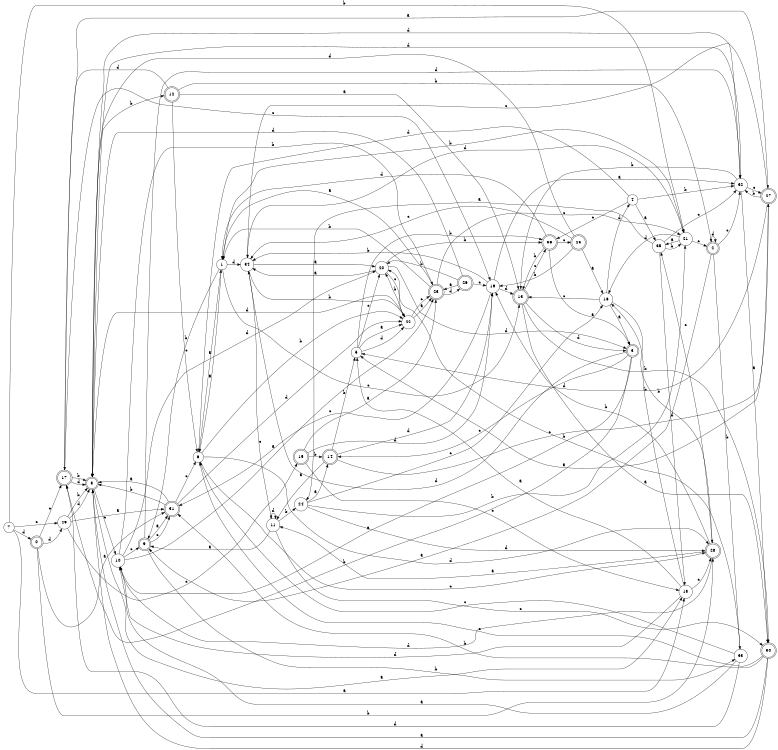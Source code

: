 digraph n30_6 {
__start0 [label="" shape="none"];

rankdir=LR;
size="8,5";

s0 [style="rounded,filled", color="black", fillcolor="white" shape="doublecircle", label="0"];
s1 [style="filled", color="black", fillcolor="white" shape="circle", label="1"];
s2 [style="rounded,filled", color="black", fillcolor="white" shape="doublecircle", label="2"];
s3 [style="rounded,filled", color="black", fillcolor="white" shape="doublecircle", label="3"];
s4 [style="filled", color="black", fillcolor="white" shape="circle", label="4"];
s5 [style="filled", color="black", fillcolor="white" shape="circle", label="5"];
s6 [style="filled", color="black", fillcolor="white" shape="circle", label="6"];
s7 [style="filled", color="black", fillcolor="white" shape="circle", label="7"];
s8 [style="rounded,filled", color="black", fillcolor="white" shape="doublecircle", label="8"];
s9 [style="rounded,filled", color="black", fillcolor="white" shape="doublecircle", label="9"];
s10 [style="filled", color="black", fillcolor="white" shape="circle", label="10"];
s11 [style="filled", color="black", fillcolor="white" shape="circle", label="11"];
s12 [style="rounded,filled", color="black", fillcolor="white" shape="doublecircle", label="12"];
s13 [style="rounded,filled", color="black", fillcolor="white" shape="doublecircle", label="13"];
s14 [style="rounded,filled", color="black", fillcolor="white" shape="doublecircle", label="14"];
s15 [style="rounded,filled", color="black", fillcolor="white" shape="doublecircle", label="15"];
s16 [style="filled", color="black", fillcolor="white" shape="circle", label="16"];
s17 [style="rounded,filled", color="black", fillcolor="white" shape="doublecircle", label="17"];
s18 [style="filled", color="black", fillcolor="white" shape="circle", label="18"];
s19 [style="filled", color="black", fillcolor="white" shape="circle", label="19"];
s20 [style="filled", color="black", fillcolor="white" shape="circle", label="20"];
s21 [style="filled", color="black", fillcolor="white" shape="circle", label="21"];
s22 [style="filled", color="black", fillcolor="white" shape="circle", label="22"];
s23 [style="rounded,filled", color="black", fillcolor="white" shape="doublecircle", label="23"];
s24 [style="filled", color="black", fillcolor="white" shape="circle", label="24"];
s25 [style="rounded,filled", color="black", fillcolor="white" shape="doublecircle", label="25"];
s26 [style="rounded,filled", color="black", fillcolor="white" shape="doublecircle", label="26"];
s27 [style="rounded,filled", color="black", fillcolor="white" shape="doublecircle", label="27"];
s28 [style="rounded,filled", color="black", fillcolor="white" shape="doublecircle", label="28"];
s29 [style="filled", color="black", fillcolor="white" shape="circle", label="29"];
s30 [style="rounded,filled", color="black", fillcolor="white" shape="doublecircle", label="30"];
s31 [style="rounded,filled", color="black", fillcolor="white" shape="doublecircle", label="31"];
s32 [style="filled", color="black", fillcolor="white" shape="circle", label="32"];
s33 [style="filled", color="black", fillcolor="white" shape="circle", label="33"];
s34 [style="filled", color="black", fillcolor="white" shape="circle", label="34"];
s35 [style="filled", color="black", fillcolor="white" shape="circle", label="35"];
s36 [style="rounded,filled", color="black", fillcolor="white" shape="doublecircle", label="36"];
s0 -> s31 [label="a"];
s0 -> s28 [label="b"];
s0 -> s17 [label="c"];
s0 -> s29 [label="d"];
s1 -> s6 [label="a"];
s1 -> s9 [label="b"];
s1 -> s13 [label="c"];
s1 -> s34 [label="d"];
s2 -> s9 [label="a"];
s2 -> s33 [label="b"];
s2 -> s32 [label="c"];
s2 -> s2 [label="d"];
s3 -> s10 [label="a"];
s3 -> s17 [label="b"];
s3 -> s14 [label="c"];
s3 -> s34 [label="d"];
s4 -> s35 [label="a"];
s4 -> s32 [label="b"];
s4 -> s36 [label="c"];
s4 -> s6 [label="d"];
s5 -> s22 [label="a"];
s5 -> s36 [label="b"];
s5 -> s20 [label="c"];
s5 -> s22 [label="d"];
s6 -> s1 [label="a"];
s6 -> s22 [label="b"];
s6 -> s28 [label="c"];
s6 -> s28 [label="d"];
s7 -> s18 [label="a"];
s7 -> s21 [label="b"];
s7 -> s29 [label="c"];
s7 -> s0 [label="d"];
s8 -> s18 [label="a"];
s8 -> s12 [label="b"];
s8 -> s10 [label="c"];
s8 -> s32 [label="d"];
s9 -> s31 [label="a"];
s9 -> s33 [label="b"];
s9 -> s31 [label="c"];
s9 -> s32 [label="d"];
s10 -> s23 [label="a"];
s10 -> s23 [label="b"];
s10 -> s9 [label="c"];
s10 -> s20 [label="d"];
s11 -> s9 [label="a"];
s11 -> s24 [label="b"];
s11 -> s30 [label="c"];
s11 -> s11 [label="d"];
s12 -> s13 [label="a"];
s12 -> s2 [label="b"];
s12 -> s6 [label="c"];
s12 -> s17 [label="d"];
s13 -> s30 [label="a"];
s13 -> s30 [label="b"];
s13 -> s36 [label="c"];
s13 -> s3 [label="d"];
s14 -> s11 [label="a"];
s14 -> s5 [label="b"];
s14 -> s27 [label="c"];
s14 -> s19 [label="d"];
s15 -> s23 [label="a"];
s15 -> s14 [label="b"];
s15 -> s18 [label="c"];
s15 -> s19 [label="d"];
s16 -> s3 [label="a"];
s16 -> s28 [label="b"];
s16 -> s13 [label="c"];
s16 -> s4 [label="d"];
s17 -> s27 [label="a"];
s17 -> s8 [label="b"];
s17 -> s19 [label="c"];
s17 -> s8 [label="d"];
s18 -> s5 [label="a"];
s18 -> s16 [label="b"];
s18 -> s28 [label="c"];
s18 -> s10 [label="d"];
s19 -> s32 [label="a"];
s19 -> s34 [label="b"];
s19 -> s31 [label="c"];
s19 -> s13 [label="d"];
s20 -> s34 [label="a"];
s20 -> s36 [label="b"];
s20 -> s22 [label="c"];
s20 -> s3 [label="d"];
s21 -> s35 [label="a"];
s21 -> s1 [label="b"];
s21 -> s2 [label="c"];
s21 -> s16 [label="d"];
s22 -> s23 [label="a"];
s22 -> s20 [label="b"];
s22 -> s23 [label="c"];
s22 -> s8 [label="d"];
s23 -> s1 [label="a"];
s23 -> s1 [label="b"];
s23 -> s21 [label="c"];
s23 -> s26 [label="d"];
s24 -> s14 [label="a"];
s24 -> s21 [label="b"];
s24 -> s16 [label="c"];
s24 -> s28 [label="d"];
s25 -> s16 [label="a"];
s25 -> s19 [label="b"];
s25 -> s34 [label="c"];
s25 -> s8 [label="d"];
s26 -> s23 [label="a"];
s26 -> s20 [label="b"];
s26 -> s19 [label="c"];
s26 -> s8 [label="d"];
s27 -> s5 [label="a"];
s27 -> s32 [label="b"];
s27 -> s34 [label="c"];
s27 -> s5 [label="d"];
s28 -> s11 [label="a"];
s28 -> s19 [label="b"];
s28 -> s35 [label="c"];
s28 -> s10 [label="d"];
s29 -> s31 [label="a"];
s29 -> s8 [label="b"];
s29 -> s15 [label="c"];
s29 -> s8 [label="d"];
s30 -> s8 [label="a"];
s30 -> s31 [label="b"];
s30 -> s6 [label="c"];
s30 -> s8 [label="d"];
s31 -> s8 [label="a"];
s31 -> s8 [label="b"];
s31 -> s6 [label="c"];
s31 -> s22 [label="d"];
s32 -> s30 [label="a"];
s32 -> s13 [label="b"];
s32 -> s27 [label="c"];
s32 -> s8 [label="d"];
s33 -> s10 [label="a"];
s33 -> s20 [label="b"];
s33 -> s6 [label="c"];
s33 -> s17 [label="d"];
s34 -> s20 [label="a"];
s34 -> s22 [label="b"];
s34 -> s11 [label="c"];
s34 -> s21 [label="d"];
s35 -> s24 [label="a"];
s35 -> s21 [label="b"];
s35 -> s32 [label="c"];
s35 -> s18 [label="d"];
s36 -> s3 [label="a"];
s36 -> s13 [label="b"];
s36 -> s25 [label="c"];
s36 -> s1 [label="d"];

}